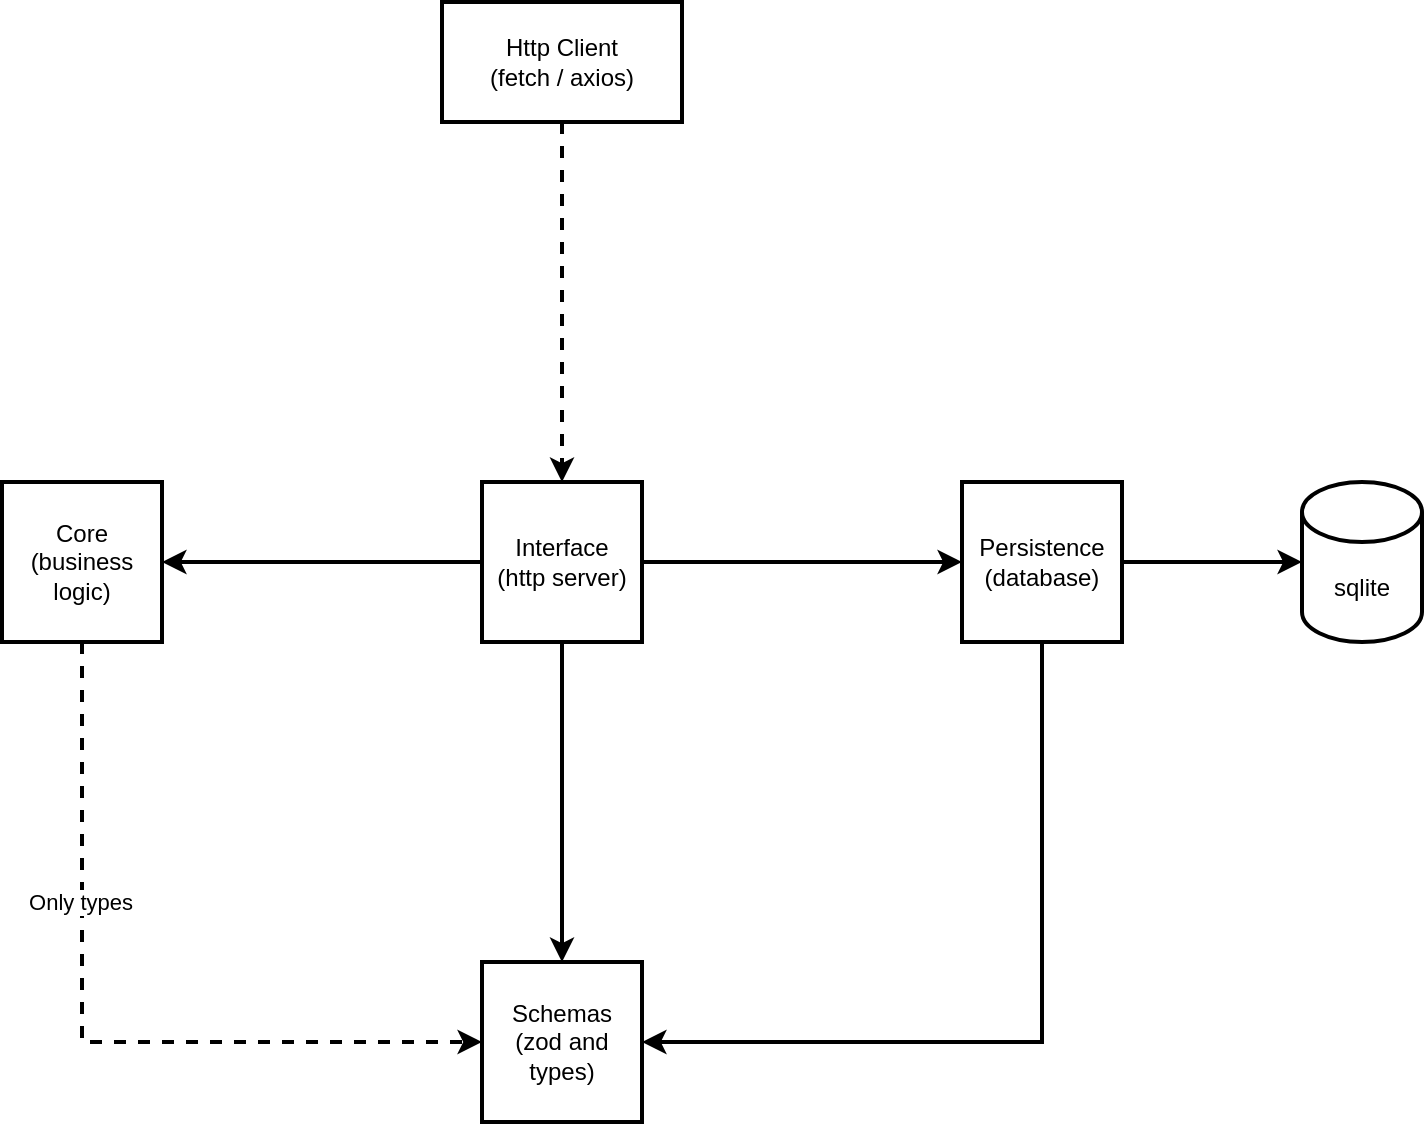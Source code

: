 <mxfile version="20.5.3" type="device"><diagram id="Q6Ng4b3kaF8oxJvjMFfL" name="Page-1"><mxGraphModel dx="1398" dy="1184" grid="1" gridSize="10" guides="1" tooltips="1" connect="1" arrows="1" fold="1" page="1" pageScale="1" pageWidth="850" pageHeight="1100" math="0" shadow="0"><root><mxCell id="0"/><mxCell id="1" parent="0"/><mxCell id="3H6mdS6GwAqFA29tGQCS-12" style="edgeStyle=orthogonalEdgeStyle;rounded=0;orthogonalLoop=1;jettySize=auto;html=1;entryX=0;entryY=0.5;entryDx=0;entryDy=0;strokeWidth=2;dashed=1;" edge="1" parent="1" source="3H6mdS6GwAqFA29tGQCS-1" target="3H6mdS6GwAqFA29tGQCS-2"><mxGeometry relative="1" as="geometry"><Array as="points"><mxPoint x="120" y="840"/></Array></mxGeometry></mxCell><mxCell id="3H6mdS6GwAqFA29tGQCS-17" value="Only types" style="edgeLabel;html=1;align=center;verticalAlign=middle;resizable=0;points=[];" vertex="1" connectable="0" parent="3H6mdS6GwAqFA29tGQCS-12"><mxGeometry x="-0.35" y="-1" relative="1" as="geometry"><mxPoint as="offset"/></mxGeometry></mxCell><mxCell id="3H6mdS6GwAqFA29tGQCS-1" value="Core&lt;br&gt;(business logic)" style="whiteSpace=wrap;html=1;aspect=fixed;strokeWidth=2;" vertex="1" parent="1"><mxGeometry x="80" y="560" width="80" height="80" as="geometry"/></mxCell><mxCell id="3H6mdS6GwAqFA29tGQCS-2" value="Schemas&lt;br&gt;(zod and types)" style="whiteSpace=wrap;html=1;aspect=fixed;strokeWidth=2;" vertex="1" parent="1"><mxGeometry x="320" y="800" width="80" height="80" as="geometry"/></mxCell><mxCell id="3H6mdS6GwAqFA29tGQCS-8" style="edgeStyle=orthogonalEdgeStyle;rounded=0;orthogonalLoop=1;jettySize=auto;html=1;entryX=0;entryY=0.5;entryDx=0;entryDy=0;strokeWidth=2;" edge="1" parent="1" source="3H6mdS6GwAqFA29tGQCS-3" target="3H6mdS6GwAqFA29tGQCS-4"><mxGeometry relative="1" as="geometry"/></mxCell><mxCell id="3H6mdS6GwAqFA29tGQCS-10" style="edgeStyle=orthogonalEdgeStyle;rounded=0;orthogonalLoop=1;jettySize=auto;html=1;entryX=1;entryY=0.5;entryDx=0;entryDy=0;strokeWidth=2;" edge="1" parent="1" source="3H6mdS6GwAqFA29tGQCS-3" target="3H6mdS6GwAqFA29tGQCS-1"><mxGeometry relative="1" as="geometry"/></mxCell><mxCell id="3H6mdS6GwAqFA29tGQCS-11" style="edgeStyle=orthogonalEdgeStyle;rounded=0;orthogonalLoop=1;jettySize=auto;html=1;entryX=0.5;entryY=0;entryDx=0;entryDy=0;strokeWidth=2;" edge="1" parent="1" source="3H6mdS6GwAqFA29tGQCS-3" target="3H6mdS6GwAqFA29tGQCS-2"><mxGeometry relative="1" as="geometry"/></mxCell><mxCell id="3H6mdS6GwAqFA29tGQCS-3" value="Interface&lt;br&gt;(http server)" style="whiteSpace=wrap;html=1;aspect=fixed;strokeWidth=2;" vertex="1" parent="1"><mxGeometry x="320" y="560" width="80" height="80" as="geometry"/></mxCell><mxCell id="3H6mdS6GwAqFA29tGQCS-5" style="edgeStyle=orthogonalEdgeStyle;rounded=0;orthogonalLoop=1;jettySize=auto;html=1;entryX=1;entryY=0.5;entryDx=0;entryDy=0;strokeWidth=2;" edge="1" parent="1" source="3H6mdS6GwAqFA29tGQCS-4" target="3H6mdS6GwAqFA29tGQCS-2"><mxGeometry relative="1" as="geometry"><Array as="points"><mxPoint x="600" y="840"/></Array></mxGeometry></mxCell><mxCell id="3H6mdS6GwAqFA29tGQCS-16" style="edgeStyle=orthogonalEdgeStyle;rounded=0;orthogonalLoop=1;jettySize=auto;html=1;entryX=0;entryY=0.5;entryDx=0;entryDy=0;entryPerimeter=0;strokeWidth=2;" edge="1" parent="1" source="3H6mdS6GwAqFA29tGQCS-4" target="3H6mdS6GwAqFA29tGQCS-15"><mxGeometry relative="1" as="geometry"/></mxCell><mxCell id="3H6mdS6GwAqFA29tGQCS-4" value="Persistence&lt;br&gt;(database)" style="whiteSpace=wrap;html=1;aspect=fixed;strokeWidth=2;" vertex="1" parent="1"><mxGeometry x="560" y="560" width="80" height="80" as="geometry"/></mxCell><mxCell id="3H6mdS6GwAqFA29tGQCS-14" style="edgeStyle=orthogonalEdgeStyle;rounded=0;orthogonalLoop=1;jettySize=auto;html=1;entryX=0.5;entryY=0;entryDx=0;entryDy=0;dashed=1;strokeWidth=2;" edge="1" parent="1" source="3H6mdS6GwAqFA29tGQCS-13" target="3H6mdS6GwAqFA29tGQCS-3"><mxGeometry relative="1" as="geometry"/></mxCell><mxCell id="3H6mdS6GwAqFA29tGQCS-13" value="Http Client&lt;br&gt;(fetch / axios)" style="rounded=0;whiteSpace=wrap;html=1;strokeWidth=2;" vertex="1" parent="1"><mxGeometry x="300" y="320" width="120" height="60" as="geometry"/></mxCell><mxCell id="3H6mdS6GwAqFA29tGQCS-15" value="sqlite" style="shape=cylinder3;whiteSpace=wrap;html=1;boundedLbl=1;backgroundOutline=1;size=15;strokeWidth=2;" vertex="1" parent="1"><mxGeometry x="730" y="560" width="60" height="80" as="geometry"/></mxCell></root></mxGraphModel></diagram></mxfile>